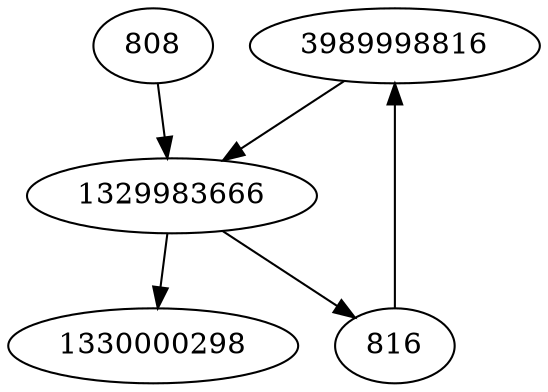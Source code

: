 strict digraph  {
3989998816;
808;
1330000298;
816;
1329983666;
3989998816 -> 1329983666;
808 -> 1329983666;
816 -> 3989998816;
1329983666 -> 816;
1329983666 -> 1330000298;
}

